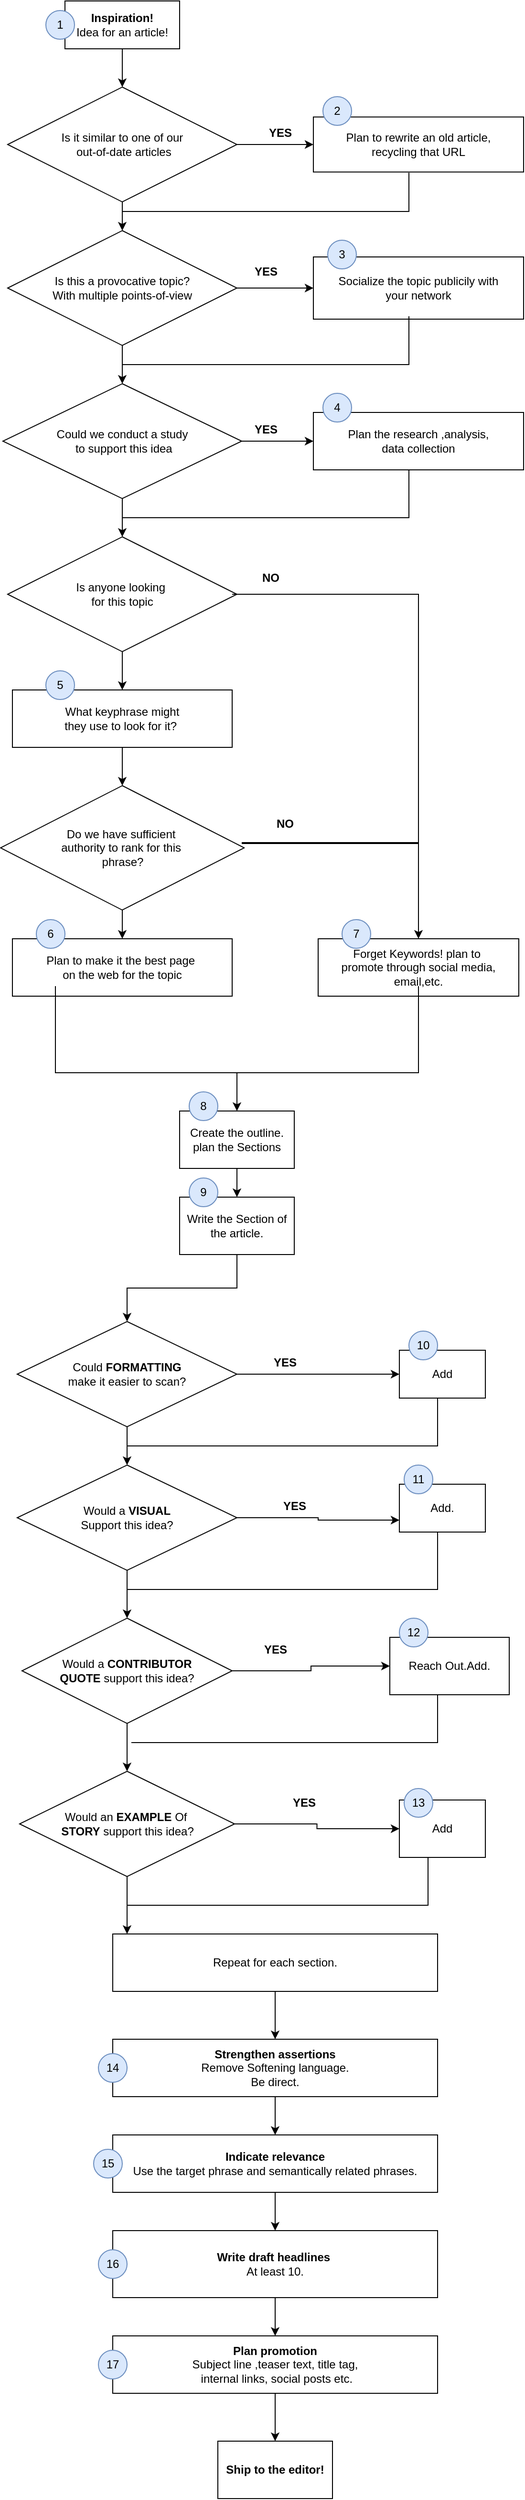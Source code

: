 <mxfile version="24.4.4" type="github">
  <diagram name="Page-1" id="zZzjmxJLETzgLIbK1cM1">
    <mxGraphModel dx="1105" dy="549" grid="1" gridSize="10" guides="1" tooltips="1" connect="1" arrows="1" fold="1" page="1" pageScale="1" pageWidth="1200" pageHeight="1920" math="0" shadow="0">
      <root>
        <mxCell id="0" />
        <mxCell id="1" parent="0" />
        <mxCell id="IB1pypzvSs4C37DHqUd1-6" value="" style="edgeStyle=orthogonalEdgeStyle;rounded=0;orthogonalLoop=1;jettySize=auto;html=1;" edge="1" parent="1" source="IB1pypzvSs4C37DHqUd1-2">
          <mxGeometry relative="1" as="geometry">
            <mxPoint x="410" y="130" as="targetPoint" />
          </mxGeometry>
        </mxCell>
        <mxCell id="IB1pypzvSs4C37DHqUd1-2" value="&lt;b&gt;Inspiration!&lt;/b&gt;&lt;div&gt;Idea for an article!&lt;/div&gt;" style="rounded=0;whiteSpace=wrap;html=1;fontFamily=Helvetica;" vertex="1" parent="1">
          <mxGeometry x="350" y="40" width="120" height="50" as="geometry" />
        </mxCell>
        <mxCell id="IB1pypzvSs4C37DHqUd1-18" value="" style="edgeStyle=orthogonalEdgeStyle;rounded=0;orthogonalLoop=1;jettySize=auto;html=1;" edge="1" parent="1" source="IB1pypzvSs4C37DHqUd1-7" target="IB1pypzvSs4C37DHqUd1-8">
          <mxGeometry relative="1" as="geometry" />
        </mxCell>
        <mxCell id="IB1pypzvSs4C37DHqUd1-28" value="" style="edgeStyle=orthogonalEdgeStyle;rounded=0;orthogonalLoop=1;jettySize=auto;html=1;" edge="1" parent="1" source="IB1pypzvSs4C37DHqUd1-7" target="IB1pypzvSs4C37DHqUd1-24">
          <mxGeometry relative="1" as="geometry" />
        </mxCell>
        <mxCell id="IB1pypzvSs4C37DHqUd1-7" value="Is it similar to one of our&lt;div&gt;&amp;nbsp;out-of-date articles&lt;/div&gt;" style="rhombus;whiteSpace=wrap;html=1;rounded=0;" vertex="1" parent="1">
          <mxGeometry x="290" y="130" width="240" height="120" as="geometry" />
        </mxCell>
        <mxCell id="IB1pypzvSs4C37DHqUd1-19" value="" style="edgeStyle=orthogonalEdgeStyle;rounded=0;orthogonalLoop=1;jettySize=auto;html=1;" edge="1" parent="1" source="IB1pypzvSs4C37DHqUd1-8" target="IB1pypzvSs4C37DHqUd1-9">
          <mxGeometry relative="1" as="geometry" />
        </mxCell>
        <mxCell id="IB1pypzvSs4C37DHqUd1-34" value="" style="edgeStyle=orthogonalEdgeStyle;rounded=0;orthogonalLoop=1;jettySize=auto;html=1;" edge="1" parent="1" source="IB1pypzvSs4C37DHqUd1-8" target="IB1pypzvSs4C37DHqUd1-25">
          <mxGeometry relative="1" as="geometry" />
        </mxCell>
        <mxCell id="IB1pypzvSs4C37DHqUd1-8" value="Is this a provocative topic?&lt;div&gt;With multiple points-of-view&lt;/div&gt;" style="rhombus;whiteSpace=wrap;html=1;rounded=0;" vertex="1" parent="1">
          <mxGeometry x="290" y="280" width="240" height="120" as="geometry" />
        </mxCell>
        <mxCell id="IB1pypzvSs4C37DHqUd1-20" value="" style="edgeStyle=orthogonalEdgeStyle;rounded=0;orthogonalLoop=1;jettySize=auto;html=1;" edge="1" parent="1" source="IB1pypzvSs4C37DHqUd1-9" target="IB1pypzvSs4C37DHqUd1-10">
          <mxGeometry relative="1" as="geometry" />
        </mxCell>
        <mxCell id="IB1pypzvSs4C37DHqUd1-37" value="" style="edgeStyle=orthogonalEdgeStyle;rounded=0;orthogonalLoop=1;jettySize=auto;html=1;" edge="1" parent="1" source="IB1pypzvSs4C37DHqUd1-9" target="IB1pypzvSs4C37DHqUd1-26">
          <mxGeometry relative="1" as="geometry" />
        </mxCell>
        <mxCell id="IB1pypzvSs4C37DHqUd1-9" value="Could we conduct a study&lt;div&gt;&amp;nbsp;to support this idea&lt;/div&gt;" style="rhombus;whiteSpace=wrap;html=1;rounded=0;" vertex="1" parent="1">
          <mxGeometry x="285" y="440" width="250" height="120" as="geometry" />
        </mxCell>
        <mxCell id="IB1pypzvSs4C37DHqUd1-21" value="" style="edgeStyle=orthogonalEdgeStyle;rounded=0;orthogonalLoop=1;jettySize=auto;html=1;" edge="1" parent="1" source="IB1pypzvSs4C37DHqUd1-10" target="IB1pypzvSs4C37DHqUd1-11">
          <mxGeometry relative="1" as="geometry" />
        </mxCell>
        <mxCell id="IB1pypzvSs4C37DHqUd1-10" value="Is anyone looking&amp;nbsp;&lt;div&gt;for this topic&lt;/div&gt;" style="rhombus;whiteSpace=wrap;html=1;rounded=0;" vertex="1" parent="1">
          <mxGeometry x="290" y="600" width="240" height="120" as="geometry" />
        </mxCell>
        <mxCell id="IB1pypzvSs4C37DHqUd1-22" value="" style="edgeStyle=orthogonalEdgeStyle;rounded=0;orthogonalLoop=1;jettySize=auto;html=1;" edge="1" parent="1" source="IB1pypzvSs4C37DHqUd1-11" target="IB1pypzvSs4C37DHqUd1-12">
          <mxGeometry relative="1" as="geometry" />
        </mxCell>
        <mxCell id="IB1pypzvSs4C37DHqUd1-11" value="What keyphrase might&lt;div&gt;they use to look for it?&amp;nbsp;&lt;/div&gt;" style="whiteSpace=wrap;html=1;rounded=0;" vertex="1" parent="1">
          <mxGeometry x="295" y="760" width="230" height="60" as="geometry" />
        </mxCell>
        <mxCell id="IB1pypzvSs4C37DHqUd1-23" value="" style="edgeStyle=orthogonalEdgeStyle;rounded=0;orthogonalLoop=1;jettySize=auto;html=1;" edge="1" parent="1" source="IB1pypzvSs4C37DHqUd1-12" target="IB1pypzvSs4C37DHqUd1-13">
          <mxGeometry relative="1" as="geometry" />
        </mxCell>
        <mxCell id="IB1pypzvSs4C37DHqUd1-12" value="Do we have sufficient&amp;nbsp;&lt;div&gt;authority to rank for this&amp;nbsp;&lt;/div&gt;&lt;div&gt;phrase?&lt;/div&gt;" style="rhombus;whiteSpace=wrap;html=1;rounded=0;" vertex="1" parent="1">
          <mxGeometry x="282.5" y="860" width="255" height="130" as="geometry" />
        </mxCell>
        <mxCell id="IB1pypzvSs4C37DHqUd1-13" value="Plan to make it the best page&amp;nbsp;&lt;div&gt;on the web for the topic&lt;/div&gt;" style="whiteSpace=wrap;html=1;rounded=0;" vertex="1" parent="1">
          <mxGeometry x="295" y="1020" width="230" height="60" as="geometry" />
        </mxCell>
        <mxCell id="IB1pypzvSs4C37DHqUd1-17" style="edgeStyle=orthogonalEdgeStyle;rounded=0;orthogonalLoop=1;jettySize=auto;html=1;exitX=0.5;exitY=1;exitDx=0;exitDy=0;" edge="1" parent="1" source="IB1pypzvSs4C37DHqUd1-9" target="IB1pypzvSs4C37DHqUd1-9">
          <mxGeometry relative="1" as="geometry" />
        </mxCell>
        <mxCell id="IB1pypzvSs4C37DHqUd1-24" value="Plan to rewrite an old article,&lt;div&gt;recycling that URL&lt;/div&gt;" style="whiteSpace=wrap;html=1;rounded=0;" vertex="1" parent="1">
          <mxGeometry x="610" y="161.25" width="220" height="57.5" as="geometry" />
        </mxCell>
        <mxCell id="IB1pypzvSs4C37DHqUd1-25" value="Socialize the topic publicily with&lt;div&gt;your network&lt;/div&gt;" style="whiteSpace=wrap;html=1;rounded=0;" vertex="1" parent="1">
          <mxGeometry x="610" y="307.5" width="220" height="65" as="geometry" />
        </mxCell>
        <mxCell id="IB1pypzvSs4C37DHqUd1-26" value="Plan the research ,analysis,&lt;div&gt;data collection&lt;/div&gt;" style="whiteSpace=wrap;html=1;rounded=0;" vertex="1" parent="1">
          <mxGeometry x="610" y="470" width="220" height="60" as="geometry" />
        </mxCell>
        <mxCell id="IB1pypzvSs4C37DHqUd1-27" value="Forget Keywords! plan to&amp;nbsp;&lt;div&gt;promote through social media,&lt;/div&gt;&lt;div&gt;email,etc.&lt;/div&gt;" style="whiteSpace=wrap;html=1;rounded=0;" vertex="1" parent="1">
          <mxGeometry x="615" y="1020" width="210" height="60" as="geometry" />
        </mxCell>
        <mxCell id="IB1pypzvSs4C37DHqUd1-29" value="&lt;b&gt;YES&lt;/b&gt;" style="text;html=1;align=center;verticalAlign=middle;resizable=0;points=[];autosize=1;strokeColor=none;fillColor=none;rounded=0;" vertex="1" parent="1">
          <mxGeometry x="550" y="162.5" width="50" height="30" as="geometry" />
        </mxCell>
        <mxCell id="IB1pypzvSs4C37DHqUd1-33" value="" style="shape=partialRectangle;whiteSpace=wrap;html=1;top=0;left=0;fillColor=none;rounded=0;" vertex="1" parent="1">
          <mxGeometry x="410" y="220" width="300" height="40" as="geometry" />
        </mxCell>
        <mxCell id="IB1pypzvSs4C37DHqUd1-35" value="&lt;b&gt;YES&lt;/b&gt;" style="text;html=1;align=center;verticalAlign=middle;resizable=0;points=[];autosize=1;strokeColor=none;fillColor=none;rounded=0;" vertex="1" parent="1">
          <mxGeometry x="535" y="307.5" width="50" height="30" as="geometry" />
        </mxCell>
        <mxCell id="IB1pypzvSs4C37DHqUd1-36" value="" style="shape=partialRectangle;whiteSpace=wrap;html=1;top=0;left=0;fillColor=none;rounded=0;" vertex="1" parent="1">
          <mxGeometry x="410" y="370" width="300" height="50" as="geometry" />
        </mxCell>
        <mxCell id="IB1pypzvSs4C37DHqUd1-38" value="&lt;div&gt;&lt;br&gt;&lt;/div&gt;&lt;div&gt;&lt;b&gt;YES&lt;/b&gt;&lt;/div&gt;" style="text;html=1;align=center;verticalAlign=middle;resizable=0;points=[];autosize=1;strokeColor=none;fillColor=none;rounded=0;" vertex="1" parent="1">
          <mxGeometry x="535" y="460" width="50" height="40" as="geometry" />
        </mxCell>
        <mxCell id="IB1pypzvSs4C37DHqUd1-39" value="" style="shape=partialRectangle;whiteSpace=wrap;html=1;top=0;left=0;fillColor=none;rounded=0;" vertex="1" parent="1">
          <mxGeometry x="410" y="530" width="300" height="50" as="geometry" />
        </mxCell>
        <mxCell id="IB1pypzvSs4C37DHqUd1-40" style="edgeStyle=orthogonalEdgeStyle;rounded=0;orthogonalLoop=1;jettySize=auto;html=1;" edge="1" parent="1">
          <mxGeometry relative="1" as="geometry">
            <mxPoint x="525" y="660" as="sourcePoint" />
            <mxPoint x="720" y="1020" as="targetPoint" />
            <Array as="points">
              <mxPoint x="720" y="660" />
            </Array>
          </mxGeometry>
        </mxCell>
        <mxCell id="IB1pypzvSs4C37DHqUd1-41" value="&lt;b&gt;NO&lt;/b&gt;" style="text;html=1;align=center;verticalAlign=middle;resizable=0;points=[];autosize=1;strokeColor=none;fillColor=none;rounded=0;" vertex="1" parent="1">
          <mxGeometry x="545" y="628" width="40" height="30" as="geometry" />
        </mxCell>
        <mxCell id="IB1pypzvSs4C37DHqUd1-46" value="" style="line;strokeWidth=2;html=1;rounded=0;" vertex="1" parent="1">
          <mxGeometry x="535" y="915" width="185" height="10" as="geometry" />
        </mxCell>
        <mxCell id="IB1pypzvSs4C37DHqUd1-47" value="&lt;b&gt;NO&lt;/b&gt;" style="text;html=1;align=center;verticalAlign=middle;resizable=0;points=[];autosize=1;strokeColor=none;fillColor=none;rounded=0;" vertex="1" parent="1">
          <mxGeometry x="560" y="885" width="40" height="30" as="geometry" />
        </mxCell>
        <mxCell id="IB1pypzvSs4C37DHqUd1-55" value="" style="edgeStyle=orthogonalEdgeStyle;rounded=0;orthogonalLoop=1;jettySize=auto;html=1;" edge="1" parent="1" source="IB1pypzvSs4C37DHqUd1-48" target="IB1pypzvSs4C37DHqUd1-49">
          <mxGeometry relative="1" as="geometry" />
        </mxCell>
        <mxCell id="IB1pypzvSs4C37DHqUd1-48" value="Create the outline.&lt;div&gt;plan the Sections&lt;/div&gt;" style="whiteSpace=wrap;html=1;rounded=0;" vertex="1" parent="1">
          <mxGeometry x="470" y="1200" width="120" height="60" as="geometry" />
        </mxCell>
        <mxCell id="IB1pypzvSs4C37DHqUd1-60" value="" style="edgeStyle=orthogonalEdgeStyle;rounded=0;orthogonalLoop=1;jettySize=auto;html=1;" edge="1" parent="1" source="IB1pypzvSs4C37DHqUd1-49" target="IB1pypzvSs4C37DHqUd1-56">
          <mxGeometry relative="1" as="geometry" />
        </mxCell>
        <mxCell id="IB1pypzvSs4C37DHqUd1-49" value="Write the Section of the article." style="whiteSpace=wrap;html=1;rounded=0;" vertex="1" parent="1">
          <mxGeometry x="470" y="1290" width="120" height="60" as="geometry" />
        </mxCell>
        <mxCell id="IB1pypzvSs4C37DHqUd1-54" value="" style="edgeStyle=orthogonalEdgeStyle;rounded=0;orthogonalLoop=1;jettySize=auto;html=1;" edge="1" parent="1" source="IB1pypzvSs4C37DHqUd1-50" target="IB1pypzvSs4C37DHqUd1-48">
          <mxGeometry relative="1" as="geometry" />
        </mxCell>
        <mxCell id="IB1pypzvSs4C37DHqUd1-50" value="" style="shape=partialRectangle;whiteSpace=wrap;html=1;bottom=1;right=1;left=1;top=0;fillColor=none;routingCenterX=-0.5;rounded=0;" vertex="1" parent="1">
          <mxGeometry x="340" y="1070" width="380" height="90" as="geometry" />
        </mxCell>
        <mxCell id="IB1pypzvSs4C37DHqUd1-61" value="" style="edgeStyle=orthogonalEdgeStyle;rounded=0;orthogonalLoop=1;jettySize=auto;html=1;" edge="1" parent="1" source="IB1pypzvSs4C37DHqUd1-56" target="IB1pypzvSs4C37DHqUd1-57">
          <mxGeometry relative="1" as="geometry" />
        </mxCell>
        <mxCell id="IB1pypzvSs4C37DHqUd1-70" style="edgeStyle=orthogonalEdgeStyle;rounded=0;orthogonalLoop=1;jettySize=auto;html=1;entryX=0;entryY=0.5;entryDx=0;entryDy=0;" edge="1" parent="1" source="IB1pypzvSs4C37DHqUd1-56" target="IB1pypzvSs4C37DHqUd1-64">
          <mxGeometry relative="1" as="geometry">
            <Array as="points">
              <mxPoint x="610" y="1475" />
              <mxPoint x="610" y="1475" />
            </Array>
          </mxGeometry>
        </mxCell>
        <mxCell id="IB1pypzvSs4C37DHqUd1-56" value="Could &lt;b&gt;FORMATTING&lt;/b&gt;&lt;div&gt;make it easier to scan?&lt;/div&gt;" style="rhombus;whiteSpace=wrap;html=1;rounded=0;" vertex="1" parent="1">
          <mxGeometry x="300" y="1420" width="230" height="110" as="geometry" />
        </mxCell>
        <mxCell id="IB1pypzvSs4C37DHqUd1-62" value="" style="edgeStyle=orthogonalEdgeStyle;rounded=0;orthogonalLoop=1;jettySize=auto;html=1;" edge="1" parent="1" source="IB1pypzvSs4C37DHqUd1-57" target="IB1pypzvSs4C37DHqUd1-58">
          <mxGeometry relative="1" as="geometry" />
        </mxCell>
        <mxCell id="IB1pypzvSs4C37DHqUd1-78" style="edgeStyle=orthogonalEdgeStyle;rounded=0;orthogonalLoop=1;jettySize=auto;html=1;entryX=0;entryY=0.75;entryDx=0;entryDy=0;" edge="1" parent="1" source="IB1pypzvSs4C37DHqUd1-57" target="IB1pypzvSs4C37DHqUd1-65">
          <mxGeometry relative="1" as="geometry" />
        </mxCell>
        <mxCell id="IB1pypzvSs4C37DHqUd1-57" value="Would a &lt;b&gt;VISUAL&lt;/b&gt;&lt;div&gt;Support this idea?&lt;/div&gt;" style="rhombus;whiteSpace=wrap;html=1;rounded=0;" vertex="1" parent="1">
          <mxGeometry x="300" y="1570" width="230" height="110" as="geometry" />
        </mxCell>
        <mxCell id="IB1pypzvSs4C37DHqUd1-63" value="" style="edgeStyle=orthogonalEdgeStyle;rounded=0;orthogonalLoop=1;jettySize=auto;html=1;" edge="1" parent="1" source="IB1pypzvSs4C37DHqUd1-58" target="IB1pypzvSs4C37DHqUd1-59">
          <mxGeometry relative="1" as="geometry" />
        </mxCell>
        <mxCell id="IB1pypzvSs4C37DHqUd1-58" value="Would a &lt;b&gt;CONTRIBUTOR&lt;/b&gt;&lt;div&gt;&lt;b&gt;QUOTE&lt;/b&gt; support this idea?&lt;/div&gt;" style="rhombus;whiteSpace=wrap;html=1;rounded=0;" vertex="1" parent="1">
          <mxGeometry x="305" y="1730" width="220" height="110" as="geometry" />
        </mxCell>
        <mxCell id="IB1pypzvSs4C37DHqUd1-82" style="edgeStyle=orthogonalEdgeStyle;rounded=0;orthogonalLoop=1;jettySize=auto;html=1;entryX=0;entryY=0.5;entryDx=0;entryDy=0;" edge="1" parent="1" source="IB1pypzvSs4C37DHqUd1-59" target="IB1pypzvSs4C37DHqUd1-67">
          <mxGeometry relative="1" as="geometry" />
        </mxCell>
        <mxCell id="IB1pypzvSs4C37DHqUd1-94" value="" style="edgeStyle=orthogonalEdgeStyle;rounded=0;orthogonalLoop=1;jettySize=auto;html=1;" edge="1" parent="1" source="IB1pypzvSs4C37DHqUd1-59" target="IB1pypzvSs4C37DHqUd1-87">
          <mxGeometry relative="1" as="geometry">
            <Array as="points">
              <mxPoint x="415" y="2050" />
              <mxPoint x="415" y="2050" />
            </Array>
          </mxGeometry>
        </mxCell>
        <mxCell id="IB1pypzvSs4C37DHqUd1-59" value="Would an &lt;b&gt;EXAMPLE&lt;/b&gt; Of&amp;nbsp;&lt;div&gt;&lt;b&gt;STORY&lt;/b&gt; support this idea?&lt;/div&gt;" style="rhombus;whiteSpace=wrap;html=1;rounded=0;" vertex="1" parent="1">
          <mxGeometry x="302.5" y="1890" width="225" height="110" as="geometry" />
        </mxCell>
        <mxCell id="IB1pypzvSs4C37DHqUd1-64" value="Add" style="whiteSpace=wrap;html=1;rounded=0;" vertex="1" parent="1">
          <mxGeometry x="700" y="1450" width="90" height="50" as="geometry" />
        </mxCell>
        <mxCell id="IB1pypzvSs4C37DHqUd1-65" value="Add." style="whiteSpace=wrap;html=1;rounded=0;" vertex="1" parent="1">
          <mxGeometry x="700" y="1590" width="90" height="50" as="geometry" />
        </mxCell>
        <mxCell id="IB1pypzvSs4C37DHqUd1-66" value="Reach Out.Add." style="whiteSpace=wrap;html=1;rounded=0;" vertex="1" parent="1">
          <mxGeometry x="690" y="1750" width="125" height="60" as="geometry" />
        </mxCell>
        <mxCell id="IB1pypzvSs4C37DHqUd1-67" value="Add" style="whiteSpace=wrap;html=1;rounded=0;" vertex="1" parent="1">
          <mxGeometry x="700" y="1920" width="90" height="60" as="geometry" />
        </mxCell>
        <mxCell id="IB1pypzvSs4C37DHqUd1-72" value="&lt;b&gt;YES&lt;/b&gt;" style="text;html=1;align=center;verticalAlign=middle;resizable=0;points=[];autosize=1;strokeColor=none;fillColor=none;rounded=0;" vertex="1" parent="1">
          <mxGeometry x="555" y="1448" width="50" height="30" as="geometry" />
        </mxCell>
        <mxCell id="IB1pypzvSs4C37DHqUd1-75" value="" style="shape=partialRectangle;whiteSpace=wrap;html=1;top=0;left=0;fillColor=none;rounded=0;" vertex="1" parent="1">
          <mxGeometry x="415" y="1500" width="325" height="50" as="geometry" />
        </mxCell>
        <mxCell id="IB1pypzvSs4C37DHqUd1-79" style="edgeStyle=orthogonalEdgeStyle;rounded=0;orthogonalLoop=1;jettySize=auto;html=1;entryX=0;entryY=0.5;entryDx=0;entryDy=0;" edge="1" parent="1" source="IB1pypzvSs4C37DHqUd1-58" target="IB1pypzvSs4C37DHqUd1-66">
          <mxGeometry relative="1" as="geometry" />
        </mxCell>
        <mxCell id="IB1pypzvSs4C37DHqUd1-80" value="&lt;b&gt;YES&lt;/b&gt;" style="text;html=1;align=center;verticalAlign=middle;resizable=0;points=[];autosize=1;strokeColor=none;fillColor=none;rounded=0;" vertex="1" parent="1">
          <mxGeometry x="565" y="1598" width="50" height="30" as="geometry" />
        </mxCell>
        <mxCell id="IB1pypzvSs4C37DHqUd1-81" value="&lt;b&gt;YES&lt;/b&gt;" style="text;html=1;align=center;verticalAlign=middle;resizable=0;points=[];autosize=1;strokeColor=none;fillColor=none;rounded=0;" vertex="1" parent="1">
          <mxGeometry x="545" y="1748" width="50" height="30" as="geometry" />
        </mxCell>
        <mxCell id="IB1pypzvSs4C37DHqUd1-83" value="&lt;b&gt;YES&lt;/b&gt;" style="text;html=1;align=center;verticalAlign=middle;resizable=0;points=[];autosize=1;strokeColor=none;fillColor=none;rounded=0;" vertex="1" parent="1">
          <mxGeometry x="575" y="1908" width="50" height="30" as="geometry" />
        </mxCell>
        <mxCell id="IB1pypzvSs4C37DHqUd1-84" value="" style="shape=partialRectangle;whiteSpace=wrap;html=1;top=0;left=0;fillColor=none;rounded=0;" vertex="1" parent="1">
          <mxGeometry x="420" y="1810" width="320" height="50" as="geometry" />
        </mxCell>
        <mxCell id="IB1pypzvSs4C37DHqUd1-85" value="" style="shape=partialRectangle;whiteSpace=wrap;html=1;top=0;left=0;fillColor=none;rounded=0;" vertex="1" parent="1">
          <mxGeometry x="415" y="1640" width="325" height="60" as="geometry" />
        </mxCell>
        <mxCell id="IB1pypzvSs4C37DHqUd1-95" value="" style="edgeStyle=orthogonalEdgeStyle;rounded=0;orthogonalLoop=1;jettySize=auto;html=1;" edge="1" parent="1" source="IB1pypzvSs4C37DHqUd1-87" target="IB1pypzvSs4C37DHqUd1-88">
          <mxGeometry relative="1" as="geometry" />
        </mxCell>
        <mxCell id="IB1pypzvSs4C37DHqUd1-87" value="Repeat for each section." style="whiteSpace=wrap;html=1;rounded=0;" vertex="1" parent="1">
          <mxGeometry x="400" y="2060" width="340" height="60" as="geometry" />
        </mxCell>
        <mxCell id="IB1pypzvSs4C37DHqUd1-96" value="" style="edgeStyle=orthogonalEdgeStyle;rounded=0;orthogonalLoop=1;jettySize=auto;html=1;" edge="1" parent="1" source="IB1pypzvSs4C37DHqUd1-88" target="IB1pypzvSs4C37DHqUd1-89">
          <mxGeometry relative="1" as="geometry" />
        </mxCell>
        <mxCell id="IB1pypzvSs4C37DHqUd1-88" value="&lt;b&gt;Strengthen assertions&lt;/b&gt;&lt;div&gt;Remove Softening language.&lt;/div&gt;&lt;div&gt;Be direct.&lt;/div&gt;" style="whiteSpace=wrap;html=1;rounded=0;" vertex="1" parent="1">
          <mxGeometry x="400" y="2170" width="340" height="60" as="geometry" />
        </mxCell>
        <mxCell id="IB1pypzvSs4C37DHqUd1-97" value="" style="edgeStyle=orthogonalEdgeStyle;rounded=0;orthogonalLoop=1;jettySize=auto;html=1;" edge="1" parent="1" source="IB1pypzvSs4C37DHqUd1-89" target="IB1pypzvSs4C37DHqUd1-90">
          <mxGeometry relative="1" as="geometry" />
        </mxCell>
        <mxCell id="IB1pypzvSs4C37DHqUd1-89" value="&lt;b&gt;Indicate relevance&lt;/b&gt;&lt;div&gt;Use the target phrase and&amp;nbsp;&lt;span style=&quot;background-color: initial;&quot;&gt;semantically related phrases.&lt;/span&gt;&lt;/div&gt;" style="whiteSpace=wrap;html=1;rounded=0;" vertex="1" parent="1">
          <mxGeometry x="400" y="2270" width="340" height="60" as="geometry" />
        </mxCell>
        <mxCell id="IB1pypzvSs4C37DHqUd1-98" value="" style="edgeStyle=orthogonalEdgeStyle;rounded=0;orthogonalLoop=1;jettySize=auto;html=1;" edge="1" parent="1" source="IB1pypzvSs4C37DHqUd1-90" target="IB1pypzvSs4C37DHqUd1-91">
          <mxGeometry relative="1" as="geometry" />
        </mxCell>
        <mxCell id="IB1pypzvSs4C37DHqUd1-90" value="&lt;b&gt;Write draft headlines&amp;nbsp;&lt;/b&gt;&lt;div&gt;At least 10.&lt;/div&gt;" style="whiteSpace=wrap;html=1;rounded=0;" vertex="1" parent="1">
          <mxGeometry x="400" y="2370" width="340" height="70" as="geometry" />
        </mxCell>
        <mxCell id="IB1pypzvSs4C37DHqUd1-99" value="" style="edgeStyle=orthogonalEdgeStyle;rounded=0;orthogonalLoop=1;jettySize=auto;html=1;" edge="1" parent="1" source="IB1pypzvSs4C37DHqUd1-91" target="IB1pypzvSs4C37DHqUd1-92">
          <mxGeometry relative="1" as="geometry" />
        </mxCell>
        <mxCell id="IB1pypzvSs4C37DHqUd1-91" value="&lt;b&gt;Plan promotion&lt;/b&gt;&lt;div&gt;Subject line ,teaser text, title tag,&lt;/div&gt;&lt;div&gt;&amp;nbsp;internal links, social posts etc.&lt;/div&gt;" style="whiteSpace=wrap;html=1;rounded=0;" vertex="1" parent="1">
          <mxGeometry x="400" y="2480" width="340" height="60" as="geometry" />
        </mxCell>
        <mxCell id="IB1pypzvSs4C37DHqUd1-92" value="&lt;b&gt;Ship to the editor!&lt;/b&gt;" style="rounded=0;whiteSpace=wrap;html=1;" vertex="1" parent="1">
          <mxGeometry x="510" y="2590" width="120" height="60" as="geometry" />
        </mxCell>
        <mxCell id="IB1pypzvSs4C37DHqUd1-100" value="" style="shape=partialRectangle;whiteSpace=wrap;html=1;top=0;left=0;fillColor=none;rounded=0;" vertex="1" parent="1">
          <mxGeometry x="415" y="1980" width="315" height="50" as="geometry" />
        </mxCell>
        <mxCell id="IB1pypzvSs4C37DHqUd1-101" value="1" style="ellipse;whiteSpace=wrap;html=1;aspect=fixed;fillColor=#dae8fc;strokeColor=#6c8ebf;rounded=0;" vertex="1" parent="1">
          <mxGeometry x="330" y="50" width="30" height="30" as="geometry" />
        </mxCell>
        <mxCell id="IB1pypzvSs4C37DHqUd1-102" value="2" style="ellipse;whiteSpace=wrap;html=1;aspect=fixed;rounded=0;fillColor=#dae8fc;strokeColor=#6c8ebf;" vertex="1" parent="1">
          <mxGeometry x="620" y="140" width="30" height="30" as="geometry" />
        </mxCell>
        <mxCell id="IB1pypzvSs4C37DHqUd1-103" value="3" style="ellipse;whiteSpace=wrap;html=1;fillColor=#dae8fc;strokeColor=#6c8ebf;" vertex="1" parent="1">
          <mxGeometry x="625" y="290" width="30" height="30" as="geometry" />
        </mxCell>
        <mxCell id="IB1pypzvSs4C37DHqUd1-104" value="4" style="ellipse;whiteSpace=wrap;html=1;fillColor=#dae8fc;strokeColor=#6c8ebf;" vertex="1" parent="1">
          <mxGeometry x="620" y="450" width="30" height="30" as="geometry" />
        </mxCell>
        <mxCell id="IB1pypzvSs4C37DHqUd1-105" value="5" style="ellipse;whiteSpace=wrap;html=1;fillColor=#dae8fc;strokeColor=#6c8ebf;" vertex="1" parent="1">
          <mxGeometry x="330" y="740" width="30" height="30" as="geometry" />
        </mxCell>
        <mxCell id="IB1pypzvSs4C37DHqUd1-106" value="6" style="ellipse;whiteSpace=wrap;html=1;fillColor=#dae8fc;strokeColor=#6c8ebf;" vertex="1" parent="1">
          <mxGeometry x="320" y="1000" width="30" height="30" as="geometry" />
        </mxCell>
        <mxCell id="IB1pypzvSs4C37DHqUd1-107" value="7" style="ellipse;whiteSpace=wrap;html=1;fillColor=#dae8fc;strokeColor=#6c8ebf;" vertex="1" parent="1">
          <mxGeometry x="640" y="1000" width="30" height="30" as="geometry" />
        </mxCell>
        <mxCell id="IB1pypzvSs4C37DHqUd1-109" value="8" style="ellipse;whiteSpace=wrap;html=1;fillColor=#dae8fc;strokeColor=#6c8ebf;" vertex="1" parent="1">
          <mxGeometry x="480" y="1180" width="30" height="30" as="geometry" />
        </mxCell>
        <mxCell id="IB1pypzvSs4C37DHqUd1-110" value="9" style="ellipse;whiteSpace=wrap;html=1;fillColor=#dae8fc;strokeColor=#6c8ebf;" vertex="1" parent="1">
          <mxGeometry x="480" y="1270" width="30" height="30" as="geometry" />
        </mxCell>
        <mxCell id="IB1pypzvSs4C37DHqUd1-111" value="10" style="ellipse;whiteSpace=wrap;html=1;fillColor=#dae8fc;strokeColor=#6c8ebf;" vertex="1" parent="1">
          <mxGeometry x="710" y="1430" width="30" height="30" as="geometry" />
        </mxCell>
        <mxCell id="IB1pypzvSs4C37DHqUd1-112" value="11" style="ellipse;whiteSpace=wrap;html=1;fillColor=#dae8fc;strokeColor=#6c8ebf;" vertex="1" parent="1">
          <mxGeometry x="705" y="1570" width="30" height="30" as="geometry" />
        </mxCell>
        <mxCell id="IB1pypzvSs4C37DHqUd1-113" value="12" style="ellipse;whiteSpace=wrap;html=1;fillColor=#dae8fc;strokeColor=#6c8ebf;" vertex="1" parent="1">
          <mxGeometry x="700" y="1730" width="30" height="30" as="geometry" />
        </mxCell>
        <mxCell id="IB1pypzvSs4C37DHqUd1-114" value="13" style="ellipse;whiteSpace=wrap;html=1;fillColor=#dae8fc;strokeColor=#6c8ebf;" vertex="1" parent="1">
          <mxGeometry x="705" y="1908" width="30" height="30" as="geometry" />
        </mxCell>
        <mxCell id="IB1pypzvSs4C37DHqUd1-115" value="14" style="ellipse;whiteSpace=wrap;html=1;fillColor=#dae8fc;strokeColor=#6c8ebf;" vertex="1" parent="1">
          <mxGeometry x="385" y="2185" width="30" height="30" as="geometry" />
        </mxCell>
        <mxCell id="IB1pypzvSs4C37DHqUd1-116" value="15" style="ellipse;whiteSpace=wrap;html=1;fillColor=#dae8fc;strokeColor=#6c8ebf;" vertex="1" parent="1">
          <mxGeometry x="380" y="2285" width="30" height="30" as="geometry" />
        </mxCell>
        <mxCell id="IB1pypzvSs4C37DHqUd1-117" value="16" style="ellipse;whiteSpace=wrap;html=1;fillColor=#dae8fc;strokeColor=#6c8ebf;" vertex="1" parent="1">
          <mxGeometry x="385" y="2390" width="30" height="30" as="geometry" />
        </mxCell>
        <mxCell id="IB1pypzvSs4C37DHqUd1-118" value="17" style="ellipse;whiteSpace=wrap;html=1;fillColor=#dae8fc;strokeColor=#6c8ebf;" vertex="1" parent="1">
          <mxGeometry x="385" y="2495" width="30" height="30" as="geometry" />
        </mxCell>
      </root>
    </mxGraphModel>
  </diagram>
</mxfile>

